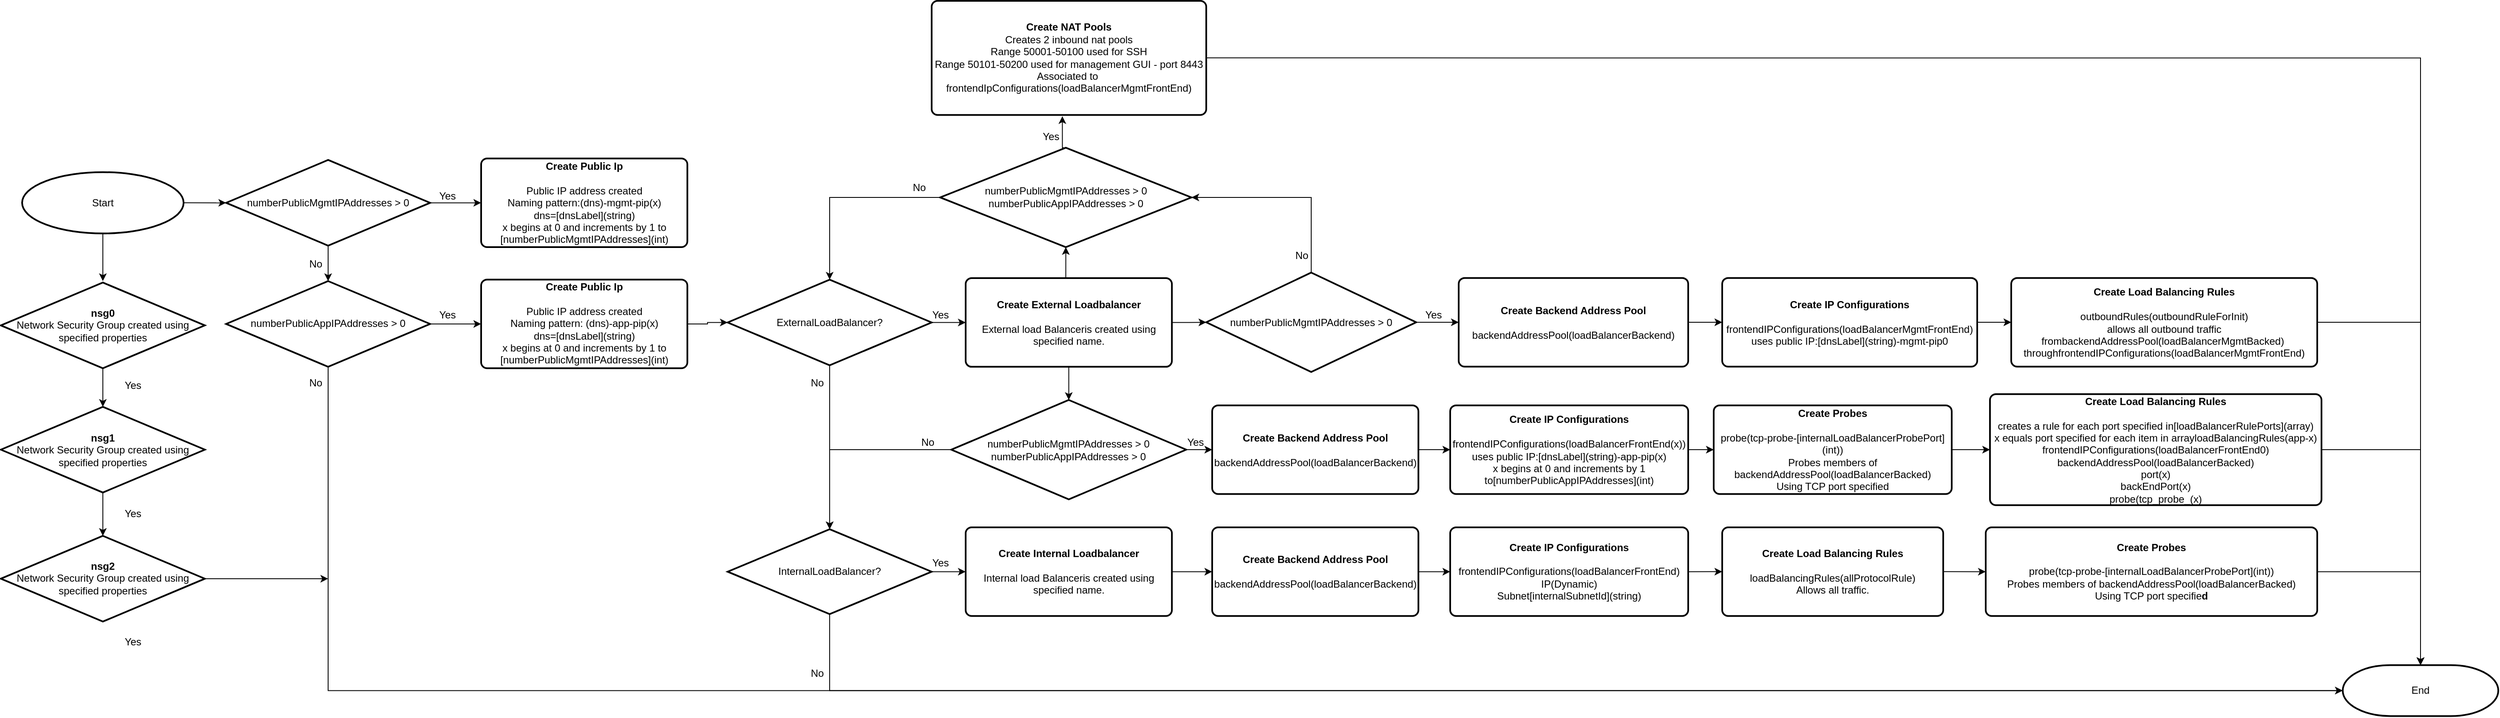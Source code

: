 <mxfile version="13.7.8" type="device"><diagram id="C5RBs43oDa-KdzZeNtuy" name="Page-1"><mxGraphModel dx="4624" dy="2709" grid="1" gridSize="10" guides="1" tooltips="1" connect="1" arrows="1" fold="1" page="1" pageScale="1" pageWidth="827" pageHeight="1169" math="0" shadow="0"><root><mxCell id="WIyWlLk6GJQsqaUBKTNV-0"/><mxCell id="WIyWlLk6GJQsqaUBKTNV-1" parent="WIyWlLk6GJQsqaUBKTNV-0"/><mxCell id="XrOmLeDOEpOcY8vLHEvd-4" style="edgeStyle=orthogonalEdgeStyle;rounded=0;orthogonalLoop=1;jettySize=auto;html=1;exitX=1;exitY=0.5;exitDx=0;exitDy=0;exitPerimeter=0;entryX=0;entryY=0.5;entryDx=0;entryDy=0;entryPerimeter=0;" parent="WIyWlLk6GJQsqaUBKTNV-1" source="XrOmLeDOEpOcY8vLHEvd-1" target="XrOmLeDOEpOcY8vLHEvd-3" edge="1"><mxGeometry relative="1" as="geometry"/></mxCell><mxCell id="_fvnFRSQIq1hJgKOu3vO-5" style="edgeStyle=orthogonalEdgeStyle;rounded=0;orthogonalLoop=1;jettySize=auto;html=1;" edge="1" parent="WIyWlLk6GJQsqaUBKTNV-1" source="XrOmLeDOEpOcY8vLHEvd-1"><mxGeometry relative="1" as="geometry"><mxPoint x="115" y="160" as="targetPoint"/></mxGeometry></mxCell><mxCell id="XrOmLeDOEpOcY8vLHEvd-1" value="Start" style="strokeWidth=2;html=1;shape=mxgraph.flowchart.start_1;whiteSpace=wrap;" parent="WIyWlLk6GJQsqaUBKTNV-1" vertex="1"><mxGeometry x="20" y="31.72" width="190" height="72.18" as="geometry"/></mxCell><mxCell id="XrOmLeDOEpOcY8vLHEvd-6" style="edgeStyle=orthogonalEdgeStyle;rounded=0;orthogonalLoop=1;jettySize=auto;html=1;exitX=1;exitY=0.5;exitDx=0;exitDy=0;exitPerimeter=0;entryX=0;entryY=0.5;entryDx=0;entryDy=0;" parent="WIyWlLk6GJQsqaUBKTNV-1" source="XrOmLeDOEpOcY8vLHEvd-3" target="XrOmLeDOEpOcY8vLHEvd-5" edge="1"><mxGeometry relative="1" as="geometry"/></mxCell><mxCell id="XrOmLeDOEpOcY8vLHEvd-8" style="edgeStyle=orthogonalEdgeStyle;rounded=0;orthogonalLoop=1;jettySize=auto;html=1;exitX=0.5;exitY=1;exitDx=0;exitDy=0;exitPerimeter=0;entryX=0.5;entryY=0;entryDx=0;entryDy=0;entryPerimeter=0;" parent="WIyWlLk6GJQsqaUBKTNV-1" source="XrOmLeDOEpOcY8vLHEvd-3" target="XrOmLeDOEpOcY8vLHEvd-7" edge="1"><mxGeometry relative="1" as="geometry"/></mxCell><mxCell id="XrOmLeDOEpOcY8vLHEvd-3" value="numberPublicMgmtIPAddresses &amp;gt; 0" style="strokeWidth=2;html=1;shape=mxgraph.flowchart.decision;whiteSpace=wrap;" parent="WIyWlLk6GJQsqaUBKTNV-1" vertex="1"><mxGeometry x="260" y="17.35" width="240" height="100.93" as="geometry"/></mxCell><mxCell id="XrOmLeDOEpOcY8vLHEvd-5" value="&lt;b&gt;Create Public Ip&lt;/b&gt;&lt;br&gt;&lt;br&gt;&lt;div&gt;Public IP address created&lt;/div&gt;&lt;div&gt;Naming pattern:(dns)-mgmt-pip(x)&lt;/div&gt;&lt;div&gt;dns=[dnsLabel](string)&lt;/div&gt;&lt;div&gt;x begins at 0 and increments by 1 to&lt;/div&gt;&lt;div&gt;[numberPublicMgmtIPAddresses](int)&lt;/div&gt;" style="rounded=1;whiteSpace=wrap;html=1;absoluteArcSize=1;arcSize=14;strokeWidth=2;" parent="WIyWlLk6GJQsqaUBKTNV-1" vertex="1"><mxGeometry x="560" y="15.63" width="242.62" height="104.37" as="geometry"/></mxCell><mxCell id="2" value="Yes" style="text;html=1;align=center;verticalAlign=middle;resizable=0;points=[];autosize=1;" parent="WIyWlLk6GJQsqaUBKTNV-1" vertex="1"><mxGeometry x="500" y="50" width="40" height="20" as="geometry"/></mxCell><mxCell id="XrOmLeDOEpOcY8vLHEvd-11" style="edgeStyle=orthogonalEdgeStyle;rounded=0;orthogonalLoop=1;jettySize=auto;html=1;exitX=1;exitY=0.5;exitDx=0;exitDy=0;exitPerimeter=0;entryX=0;entryY=0.5;entryDx=0;entryDy=0;" parent="WIyWlLk6GJQsqaUBKTNV-1" source="XrOmLeDOEpOcY8vLHEvd-7" target="XrOmLeDOEpOcY8vLHEvd-10" edge="1"><mxGeometry relative="1" as="geometry"/></mxCell><mxCell id="XrOmLeDOEpOcY8vLHEvd-14" style="edgeStyle=orthogonalEdgeStyle;rounded=0;orthogonalLoop=1;jettySize=auto;html=1;exitX=0.5;exitY=1;exitDx=0;exitDy=0;exitPerimeter=0;entryX=0;entryY=0.5;entryDx=0;entryDy=0;entryPerimeter=0;" parent="WIyWlLk6GJQsqaUBKTNV-1" source="XrOmLeDOEpOcY8vLHEvd-7" target="XrOmLeDOEpOcY8vLHEvd-13" edge="1"><mxGeometry relative="1" as="geometry"/></mxCell><mxCell id="XrOmLeDOEpOcY8vLHEvd-7" value="numberPublicAppIPAddresses &amp;gt; 0" style="strokeWidth=2;html=1;shape=mxgraph.flowchart.decision;whiteSpace=wrap;" parent="WIyWlLk6GJQsqaUBKTNV-1" vertex="1"><mxGeometry x="260" y="160" width="240" height="100.93" as="geometry"/></mxCell><mxCell id="XrOmLeDOEpOcY8vLHEvd-9" value="No" style="text;html=1;align=center;verticalAlign=middle;resizable=0;points=[];autosize=1;" parent="WIyWlLk6GJQsqaUBKTNV-1" vertex="1"><mxGeometry x="350" y="130" width="30" height="20" as="geometry"/></mxCell><mxCell id="XrOmLeDOEpOcY8vLHEvd-17" style="edgeStyle=orthogonalEdgeStyle;rounded=0;orthogonalLoop=1;jettySize=auto;html=1;exitX=1;exitY=0.5;exitDx=0;exitDy=0;entryX=0;entryY=0.5;entryDx=0;entryDy=0;entryPerimeter=0;" parent="WIyWlLk6GJQsqaUBKTNV-1" source="XrOmLeDOEpOcY8vLHEvd-10" target="XrOmLeDOEpOcY8vLHEvd-16" edge="1"><mxGeometry relative="1" as="geometry"/></mxCell><mxCell id="XrOmLeDOEpOcY8vLHEvd-10" value="&lt;b&gt;Create Public Ip&lt;/b&gt;&lt;br&gt;&lt;br&gt;&lt;div&gt;&lt;div&gt;Public IP address created&lt;/div&gt;&lt;div&gt;Naming pattern:&amp;nbsp;&lt;span&gt;(dns)-app-pip(x)&lt;/span&gt;&lt;/div&gt;&lt;div&gt;dns=[dnsLabel](string)&lt;/div&gt;&lt;div&gt;x begins at 0 and increments by 1 to&lt;/div&gt;&lt;div&gt;[numberPublicMgmtIPAddresses](int)&lt;/div&gt;&lt;/div&gt;" style="rounded=1;whiteSpace=wrap;html=1;absoluteArcSize=1;arcSize=14;strokeWidth=2;" parent="WIyWlLk6GJQsqaUBKTNV-1" vertex="1"><mxGeometry x="560" y="158.28" width="242.62" height="104.37" as="geometry"/></mxCell><mxCell id="XrOmLeDOEpOcY8vLHEvd-12" value="Yes" style="text;html=1;align=center;verticalAlign=middle;resizable=0;points=[];autosize=1;" parent="WIyWlLk6GJQsqaUBKTNV-1" vertex="1"><mxGeometry x="500" y="190" width="40" height="20" as="geometry"/></mxCell><mxCell id="XrOmLeDOEpOcY8vLHEvd-13" value="End" style="strokeWidth=2;html=1;shape=mxgraph.flowchart.terminator;whiteSpace=wrap;" parent="WIyWlLk6GJQsqaUBKTNV-1" vertex="1"><mxGeometry x="2750" y="612.19" width="183" height="60" as="geometry"/></mxCell><mxCell id="XrOmLeDOEpOcY8vLHEvd-15" value="No" style="text;html=1;align=center;verticalAlign=middle;resizable=0;points=[];autosize=1;" parent="WIyWlLk6GJQsqaUBKTNV-1" vertex="1"><mxGeometry x="350" y="270" width="30" height="20" as="geometry"/></mxCell><mxCell id="XrOmLeDOEpOcY8vLHEvd-20" style="edgeStyle=orthogonalEdgeStyle;rounded=0;orthogonalLoop=1;jettySize=auto;html=1;exitX=1;exitY=0.5;exitDx=0;exitDy=0;exitPerimeter=0;" parent="WIyWlLk6GJQsqaUBKTNV-1" source="XrOmLeDOEpOcY8vLHEvd-16" target="XrOmLeDOEpOcY8vLHEvd-19" edge="1"><mxGeometry relative="1" as="geometry"/></mxCell><mxCell id="XrOmLeDOEpOcY8vLHEvd-24" style="edgeStyle=orthogonalEdgeStyle;rounded=0;orthogonalLoop=1;jettySize=auto;html=1;exitX=0.5;exitY=1;exitDx=0;exitDy=0;exitPerimeter=0;entryX=0.5;entryY=0;entryDx=0;entryDy=0;entryPerimeter=0;" parent="WIyWlLk6GJQsqaUBKTNV-1" source="XrOmLeDOEpOcY8vLHEvd-16" target="XrOmLeDOEpOcY8vLHEvd-23" edge="1"><mxGeometry relative="1" as="geometry"/></mxCell><mxCell id="XrOmLeDOEpOcY8vLHEvd-16" value="ExternalLoadBalancer?" style="strokeWidth=2;html=1;shape=mxgraph.flowchart.decision;whiteSpace=wrap;" parent="WIyWlLk6GJQsqaUBKTNV-1" vertex="1"><mxGeometry x="850" y="158.28" width="240" height="100.93" as="geometry"/></mxCell><mxCell id="XrOmLeDOEpOcY8vLHEvd-44" style="edgeStyle=orthogonalEdgeStyle;rounded=0;orthogonalLoop=1;jettySize=auto;html=1;exitX=0.5;exitY=0;exitDx=0;exitDy=0;entryX=0.5;entryY=1;entryDx=0;entryDy=0;entryPerimeter=0;" parent="WIyWlLk6GJQsqaUBKTNV-1" source="XrOmLeDOEpOcY8vLHEvd-19" target="XrOmLeDOEpOcY8vLHEvd-42" edge="1"><mxGeometry relative="1" as="geometry"/></mxCell><mxCell id="XrOmLeDOEpOcY8vLHEvd-54" style="edgeStyle=orthogonalEdgeStyle;rounded=0;orthogonalLoop=1;jettySize=auto;html=1;exitX=0.5;exitY=1;exitDx=0;exitDy=0;entryX=0.5;entryY=0;entryDx=0;entryDy=0;entryPerimeter=0;" parent="WIyWlLk6GJQsqaUBKTNV-1" source="XrOmLeDOEpOcY8vLHEvd-19" target="XrOmLeDOEpOcY8vLHEvd-53" edge="1"><mxGeometry relative="1" as="geometry"/></mxCell><mxCell id="XrOmLeDOEpOcY8vLHEvd-72" style="edgeStyle=orthogonalEdgeStyle;rounded=0;orthogonalLoop=1;jettySize=auto;html=1;exitX=1;exitY=0.5;exitDx=0;exitDy=0;entryX=0;entryY=0.5;entryDx=0;entryDy=0;entryPerimeter=0;" parent="WIyWlLk6GJQsqaUBKTNV-1" source="XrOmLeDOEpOcY8vLHEvd-19" target="XrOmLeDOEpOcY8vLHEvd-71" edge="1"><mxGeometry relative="1" as="geometry"/></mxCell><mxCell id="XrOmLeDOEpOcY8vLHEvd-19" value="&lt;b&gt;Create External Loadbalancer&lt;/b&gt;&lt;br&gt;&lt;br&gt;&lt;div&gt;External load Balanceris created using specified name.&lt;br&gt;&lt;/div&gt;" style="rounded=1;whiteSpace=wrap;html=1;absoluteArcSize=1;arcSize=14;strokeWidth=2;" parent="WIyWlLk6GJQsqaUBKTNV-1" vertex="1"><mxGeometry x="1130" y="156.56" width="242.62" height="104.37" as="geometry"/></mxCell><mxCell id="XrOmLeDOEpOcY8vLHEvd-21" value="Yes" style="text;html=1;align=center;verticalAlign=middle;resizable=0;points=[];autosize=1;" parent="WIyWlLk6GJQsqaUBKTNV-1" vertex="1"><mxGeometry x="1080" y="190" width="40" height="20" as="geometry"/></mxCell><mxCell id="XrOmLeDOEpOcY8vLHEvd-22" value="No" style="text;html=1;align=center;verticalAlign=middle;resizable=0;points=[];autosize=1;" parent="WIyWlLk6GJQsqaUBKTNV-1" vertex="1"><mxGeometry x="940" y="270" width="30" height="20" as="geometry"/></mxCell><mxCell id="XrOmLeDOEpOcY8vLHEvd-25" style="edgeStyle=orthogonalEdgeStyle;rounded=0;orthogonalLoop=1;jettySize=auto;html=1;exitX=0.5;exitY=1;exitDx=0;exitDy=0;exitPerimeter=0;entryX=0;entryY=0.5;entryDx=0;entryDy=0;entryPerimeter=0;" parent="WIyWlLk6GJQsqaUBKTNV-1" source="XrOmLeDOEpOcY8vLHEvd-23" target="XrOmLeDOEpOcY8vLHEvd-13" edge="1"><mxGeometry relative="1" as="geometry"/></mxCell><mxCell id="XrOmLeDOEpOcY8vLHEvd-28" style="edgeStyle=orthogonalEdgeStyle;rounded=0;orthogonalLoop=1;jettySize=auto;html=1;exitX=1;exitY=0.5;exitDx=0;exitDy=0;exitPerimeter=0;entryX=0;entryY=0.5;entryDx=0;entryDy=0;" parent="WIyWlLk6GJQsqaUBKTNV-1" source="XrOmLeDOEpOcY8vLHEvd-23" target="XrOmLeDOEpOcY8vLHEvd-27" edge="1"><mxGeometry relative="1" as="geometry"/></mxCell><mxCell id="XrOmLeDOEpOcY8vLHEvd-23" value="InternalLoadBalancer?" style="strokeWidth=2;html=1;shape=mxgraph.flowchart.decision;whiteSpace=wrap;" parent="WIyWlLk6GJQsqaUBKTNV-1" vertex="1"><mxGeometry x="850" y="452.19" width="240" height="100" as="geometry"/></mxCell><mxCell id="XrOmLeDOEpOcY8vLHEvd-26" value="No" style="text;html=1;align=center;verticalAlign=middle;resizable=0;points=[];autosize=1;" parent="WIyWlLk6GJQsqaUBKTNV-1" vertex="1"><mxGeometry x="940" y="612.19" width="30" height="20" as="geometry"/></mxCell><mxCell id="XrOmLeDOEpOcY8vLHEvd-36" style="edgeStyle=orthogonalEdgeStyle;rounded=0;orthogonalLoop=1;jettySize=auto;html=1;exitX=1;exitY=0.5;exitDx=0;exitDy=0;entryX=0;entryY=0.5;entryDx=0;entryDy=0;" parent="WIyWlLk6GJQsqaUBKTNV-1" source="XrOmLeDOEpOcY8vLHEvd-27" target="XrOmLeDOEpOcY8vLHEvd-30" edge="1"><mxGeometry relative="1" as="geometry"/></mxCell><mxCell id="XrOmLeDOEpOcY8vLHEvd-27" value="&lt;b&gt;Create Internal Loadbalancer&lt;/b&gt;&lt;br&gt;&lt;br&gt;&lt;div&gt;Internal load Balanceris created using specified name.&lt;br&gt;&lt;/div&gt;" style="rounded=1;whiteSpace=wrap;html=1;absoluteArcSize=1;arcSize=14;strokeWidth=2;" parent="WIyWlLk6GJQsqaUBKTNV-1" vertex="1"><mxGeometry x="1130" y="450.01" width="242.62" height="104.37" as="geometry"/></mxCell><mxCell id="XrOmLeDOEpOcY8vLHEvd-29" value="Yes" style="text;html=1;align=center;verticalAlign=middle;resizable=0;points=[];autosize=1;" parent="WIyWlLk6GJQsqaUBKTNV-1" vertex="1"><mxGeometry x="1080" y="482.19" width="40" height="20" as="geometry"/></mxCell><mxCell id="XrOmLeDOEpOcY8vLHEvd-33" style="edgeStyle=orthogonalEdgeStyle;rounded=0;orthogonalLoop=1;jettySize=auto;html=1;exitX=1;exitY=0.5;exitDx=0;exitDy=0;entryX=0;entryY=0.5;entryDx=0;entryDy=0;" parent="WIyWlLk6GJQsqaUBKTNV-1" source="XrOmLeDOEpOcY8vLHEvd-30" target="XrOmLeDOEpOcY8vLHEvd-32" edge="1"><mxGeometry relative="1" as="geometry"/></mxCell><mxCell id="XrOmLeDOEpOcY8vLHEvd-30" value="&lt;b&gt;Create Backend Address Pool&lt;/b&gt;&lt;br&gt;&lt;br&gt;backendAddressPool(loadBalancerBackend)" style="rounded=1;whiteSpace=wrap;html=1;absoluteArcSize=1;arcSize=14;strokeWidth=2;" parent="WIyWlLk6GJQsqaUBKTNV-1" vertex="1"><mxGeometry x="1420" y="450.01" width="242.62" height="104.37" as="geometry"/></mxCell><mxCell id="XrOmLeDOEpOcY8vLHEvd-35" style="edgeStyle=orthogonalEdgeStyle;rounded=0;orthogonalLoop=1;jettySize=auto;html=1;exitX=1;exitY=0.5;exitDx=0;exitDy=0;entryX=0;entryY=0.5;entryDx=0;entryDy=0;" parent="WIyWlLk6GJQsqaUBKTNV-1" source="XrOmLeDOEpOcY8vLHEvd-32" target="XrOmLeDOEpOcY8vLHEvd-34" edge="1"><mxGeometry relative="1" as="geometry"/></mxCell><mxCell id="XrOmLeDOEpOcY8vLHEvd-32" value="&lt;div&gt;&lt;b&gt;Create IP Configurations&lt;/b&gt;&lt;/div&gt;&lt;div&gt;&lt;b&gt;&lt;br&gt;&lt;/b&gt;&lt;/div&gt;&lt;div&gt;frontendIPConfigurations(loadBalancerFrontEnd)&lt;/div&gt;&lt;div&gt;IP(Dynamic)&lt;/div&gt;&lt;div&gt;Subnet[internalSubnetId](string)&lt;/div&gt;" style="rounded=1;whiteSpace=wrap;html=1;absoluteArcSize=1;arcSize=14;strokeWidth=2;" parent="WIyWlLk6GJQsqaUBKTNV-1" vertex="1"><mxGeometry x="1700" y="450.01" width="280" height="104.37" as="geometry"/></mxCell><mxCell id="XrOmLeDOEpOcY8vLHEvd-39" style="edgeStyle=orthogonalEdgeStyle;rounded=0;orthogonalLoop=1;jettySize=auto;html=1;exitX=1;exitY=0.5;exitDx=0;exitDy=0;entryX=0;entryY=0.5;entryDx=0;entryDy=0;" parent="WIyWlLk6GJQsqaUBKTNV-1" source="XrOmLeDOEpOcY8vLHEvd-34" target="XrOmLeDOEpOcY8vLHEvd-38" edge="1"><mxGeometry relative="1" as="geometry"/></mxCell><mxCell id="XrOmLeDOEpOcY8vLHEvd-34" value="&lt;div&gt;&lt;b&gt;Create Load Balancing Rules&lt;/b&gt;&lt;/div&gt;&lt;div&gt;&lt;b&gt;&lt;br&gt;&lt;/b&gt;&lt;/div&gt;&lt;div&gt;&lt;div&gt;loadBalancingRules(allProtocolRule)&lt;/div&gt;&lt;div&gt;Allows all traffic.&lt;/div&gt;&lt;/div&gt;" style="rounded=1;whiteSpace=wrap;html=1;absoluteArcSize=1;arcSize=14;strokeWidth=2;" parent="WIyWlLk6GJQsqaUBKTNV-1" vertex="1"><mxGeometry x="2020" y="450" width="260" height="104.37" as="geometry"/></mxCell><mxCell id="XrOmLeDOEpOcY8vLHEvd-41" style="edgeStyle=orthogonalEdgeStyle;rounded=0;orthogonalLoop=1;jettySize=auto;html=1;exitX=1;exitY=0.5;exitDx=0;exitDy=0;" parent="WIyWlLk6GJQsqaUBKTNV-1" source="XrOmLeDOEpOcY8vLHEvd-38" target="XrOmLeDOEpOcY8vLHEvd-13" edge="1"><mxGeometry relative="1" as="geometry"/></mxCell><mxCell id="XrOmLeDOEpOcY8vLHEvd-38" value="&lt;div&gt;&lt;b&gt;Create Probes&lt;/b&gt;&lt;/div&gt;&lt;div&gt;&lt;b&gt;&lt;br&gt;&lt;/b&gt;&lt;/div&gt;&lt;div&gt;&lt;div&gt;probe(tcp-probe-[internalLoadBalancerProbePort](int))&lt;/div&gt;&lt;div&gt;Probes members of backendAddressPool(loadBalancerBacked)&lt;/div&gt;&lt;div&gt;Using TCP port specifie&lt;b&gt;d&lt;/b&gt;&lt;/div&gt;&lt;/div&gt;" style="rounded=1;whiteSpace=wrap;html=1;absoluteArcSize=1;arcSize=14;strokeWidth=2;" parent="WIyWlLk6GJQsqaUBKTNV-1" vertex="1"><mxGeometry x="2330" y="450.01" width="390" height="104.37" as="geometry"/></mxCell><mxCell id="XrOmLeDOEpOcY8vLHEvd-47" style="edgeStyle=orthogonalEdgeStyle;rounded=0;orthogonalLoop=1;jettySize=auto;html=1;exitX=0.5;exitY=0;exitDx=0;exitDy=0;exitPerimeter=0;entryX=0.476;entryY=1.011;entryDx=0;entryDy=0;entryPerimeter=0;" parent="WIyWlLk6GJQsqaUBKTNV-1" source="XrOmLeDOEpOcY8vLHEvd-42" target="XrOmLeDOEpOcY8vLHEvd-45" edge="1"><mxGeometry relative="1" as="geometry"/></mxCell><mxCell id="XrOmLeDOEpOcY8vLHEvd-51" style="edgeStyle=orthogonalEdgeStyle;rounded=0;orthogonalLoop=1;jettySize=auto;html=1;exitX=0;exitY=0.5;exitDx=0;exitDy=0;exitPerimeter=0;entryX=0.5;entryY=0;entryDx=0;entryDy=0;entryPerimeter=0;" parent="WIyWlLk6GJQsqaUBKTNV-1" source="XrOmLeDOEpOcY8vLHEvd-42" target="XrOmLeDOEpOcY8vLHEvd-16" edge="1"><mxGeometry relative="1" as="geometry"/></mxCell><mxCell id="XrOmLeDOEpOcY8vLHEvd-42" value="numberPublicMgmtIPAddresses &amp;gt; 0&lt;br&gt;numberPublicAppIPAddresses &amp;gt; 0" style="strokeWidth=2;html=1;shape=mxgraph.flowchart.decision;whiteSpace=wrap;" parent="WIyWlLk6GJQsqaUBKTNV-1" vertex="1"><mxGeometry x="1100" y="2.97" width="295.66" height="117.03" as="geometry"/></mxCell><mxCell id="XrOmLeDOEpOcY8vLHEvd-52" style="edgeStyle=orthogonalEdgeStyle;rounded=0;orthogonalLoop=1;jettySize=auto;html=1;exitX=1;exitY=0.5;exitDx=0;exitDy=0;entryX=0.5;entryY=0;entryDx=0;entryDy=0;entryPerimeter=0;" parent="WIyWlLk6GJQsqaUBKTNV-1" source="XrOmLeDOEpOcY8vLHEvd-45" target="XrOmLeDOEpOcY8vLHEvd-13" edge="1"><mxGeometry relative="1" as="geometry"/></mxCell><mxCell id="XrOmLeDOEpOcY8vLHEvd-45" value="&lt;b&gt;Create NAT Pools&lt;/b&gt;&lt;br&gt;&lt;div&gt;&lt;div&gt;Creates 2 inbound nat pools&lt;/div&gt;&lt;div&gt;Range 50001-50100 used for SSH&lt;/div&gt;&lt;div&gt;Range 50101-50200 used for management GUI - port 8443&lt;/div&gt;&lt;div&gt;Associated to&amp;nbsp; frontendIpConfigurations(loadBalancerMgmtFrontEnd)&lt;/div&gt;&lt;/div&gt;" style="rounded=1;whiteSpace=wrap;html=1;absoluteArcSize=1;arcSize=14;strokeWidth=2;" parent="WIyWlLk6GJQsqaUBKTNV-1" vertex="1"><mxGeometry x="1090" y="-170" width="323.03" height="134.37" as="geometry"/></mxCell><mxCell id="XrOmLeDOEpOcY8vLHEvd-48" value="Yes" style="text;html=1;align=center;verticalAlign=middle;resizable=0;points=[];autosize=1;" parent="WIyWlLk6GJQsqaUBKTNV-1" vertex="1"><mxGeometry x="1210" y="-20" width="40" height="20" as="geometry"/></mxCell><mxCell id="XrOmLeDOEpOcY8vLHEvd-50" value="No" style="text;html=1;align=center;verticalAlign=middle;resizable=0;points=[];autosize=1;" parent="WIyWlLk6GJQsqaUBKTNV-1" vertex="1"><mxGeometry x="1060" y="40" width="30" height="20" as="geometry"/></mxCell><mxCell id="XrOmLeDOEpOcY8vLHEvd-55" style="edgeStyle=orthogonalEdgeStyle;rounded=0;orthogonalLoop=1;jettySize=auto;html=1;exitX=0;exitY=0.5;exitDx=0;exitDy=0;exitPerimeter=0;entryX=0.5;entryY=0;entryDx=0;entryDy=0;entryPerimeter=0;" parent="WIyWlLk6GJQsqaUBKTNV-1" source="XrOmLeDOEpOcY8vLHEvd-53" target="XrOmLeDOEpOcY8vLHEvd-23" edge="1"><mxGeometry relative="1" as="geometry"/></mxCell><mxCell id="XrOmLeDOEpOcY8vLHEvd-59" style="edgeStyle=orthogonalEdgeStyle;rounded=0;orthogonalLoop=1;jettySize=auto;html=1;exitX=1;exitY=0.5;exitDx=0;exitDy=0;exitPerimeter=0;entryX=0;entryY=0.5;entryDx=0;entryDy=0;" parent="WIyWlLk6GJQsqaUBKTNV-1" source="XrOmLeDOEpOcY8vLHEvd-53" target="XrOmLeDOEpOcY8vLHEvd-58" edge="1"><mxGeometry relative="1" as="geometry"/></mxCell><mxCell id="XrOmLeDOEpOcY8vLHEvd-53" value="numberPublicMgmtIPAddresses &amp;gt; 0&lt;br&gt;numberPublicAppIPAddresses &amp;gt; 0" style="strokeWidth=2;html=1;shape=mxgraph.flowchart.decision;whiteSpace=wrap;" parent="WIyWlLk6GJQsqaUBKTNV-1" vertex="1"><mxGeometry x="1113.15" y="300" width="276.31" height="117.03" as="geometry"/></mxCell><mxCell id="XrOmLeDOEpOcY8vLHEvd-56" value="No" style="text;html=1;align=center;verticalAlign=middle;resizable=0;points=[];autosize=1;" parent="WIyWlLk6GJQsqaUBKTNV-1" vertex="1"><mxGeometry x="1070" y="340" width="30" height="20" as="geometry"/></mxCell><mxCell id="XrOmLeDOEpOcY8vLHEvd-62" style="edgeStyle=orthogonalEdgeStyle;rounded=0;orthogonalLoop=1;jettySize=auto;html=1;exitX=1;exitY=0.5;exitDx=0;exitDy=0;entryX=0;entryY=0.5;entryDx=0;entryDy=0;" parent="WIyWlLk6GJQsqaUBKTNV-1" source="XrOmLeDOEpOcY8vLHEvd-58" target="XrOmLeDOEpOcY8vLHEvd-61" edge="1"><mxGeometry relative="1" as="geometry"/></mxCell><mxCell id="XrOmLeDOEpOcY8vLHEvd-58" value="&lt;b&gt;Create Backend Address Pool&lt;/b&gt;&lt;br&gt;&lt;br&gt;backendAddressPool(loadBalancerBackend)" style="rounded=1;whiteSpace=wrap;html=1;absoluteArcSize=1;arcSize=14;strokeWidth=2;" parent="WIyWlLk6GJQsqaUBKTNV-1" vertex="1"><mxGeometry x="1420" y="306.33" width="242.62" height="104.37" as="geometry"/></mxCell><mxCell id="XrOmLeDOEpOcY8vLHEvd-60" value="Yes" style="text;html=1;align=center;verticalAlign=middle;resizable=0;points=[];autosize=1;" parent="WIyWlLk6GJQsqaUBKTNV-1" vertex="1"><mxGeometry x="1380" y="340" width="40" height="20" as="geometry"/></mxCell><mxCell id="XrOmLeDOEpOcY8vLHEvd-68" style="edgeStyle=orthogonalEdgeStyle;rounded=0;orthogonalLoop=1;jettySize=auto;html=1;exitX=1;exitY=0.5;exitDx=0;exitDy=0;entryX=0;entryY=0.5;entryDx=0;entryDy=0;" parent="WIyWlLk6GJQsqaUBKTNV-1" source="XrOmLeDOEpOcY8vLHEvd-61" target="XrOmLeDOEpOcY8vLHEvd-63" edge="1"><mxGeometry relative="1" as="geometry"/></mxCell><mxCell id="XrOmLeDOEpOcY8vLHEvd-61" value="&lt;div&gt;&lt;b&gt;Create IP Configurations&lt;/b&gt;&lt;/div&gt;&lt;div&gt;&lt;b&gt;&lt;br&gt;&lt;/b&gt;&lt;/div&gt;&lt;div&gt;&lt;div&gt;frontendIPConfigurations(loadBalancerFrontEnd(x))&lt;/div&gt;&lt;div&gt;uses public IP:[dnsLabel](string)-app-pip(x)&lt;/div&gt;&lt;div&gt;x begins at 0 and increments by 1 to[numberPublicAppIPAddresses](int)&lt;/div&gt;&lt;/div&gt;" style="rounded=1;whiteSpace=wrap;html=1;absoluteArcSize=1;arcSize=14;strokeWidth=2;" parent="WIyWlLk6GJQsqaUBKTNV-1" vertex="1"><mxGeometry x="1700" y="306.33" width="280" height="104.37" as="geometry"/></mxCell><mxCell id="XrOmLeDOEpOcY8vLHEvd-69" style="edgeStyle=orthogonalEdgeStyle;rounded=0;orthogonalLoop=1;jettySize=auto;html=1;exitX=1;exitY=0.5;exitDx=0;exitDy=0;entryX=0;entryY=0.5;entryDx=0;entryDy=0;" parent="WIyWlLk6GJQsqaUBKTNV-1" source="XrOmLeDOEpOcY8vLHEvd-63" target="XrOmLeDOEpOcY8vLHEvd-65" edge="1"><mxGeometry relative="1" as="geometry"/></mxCell><mxCell id="XrOmLeDOEpOcY8vLHEvd-63" value="&lt;div&gt;&lt;b&gt;Create Probes&lt;/b&gt;&lt;/div&gt;&lt;div&gt;&lt;b&gt;&lt;br&gt;&lt;/b&gt;&lt;/div&gt;&lt;div&gt;&lt;div&gt;probe(tcp-probe-[internalLoadBalancerProbePort](int))&lt;/div&gt;&lt;div&gt;Probes members of backendAddressPool(loadBalancerBacked)&lt;/div&gt;&lt;div&gt;Using TCP port specified&lt;/div&gt;&lt;/div&gt;" style="rounded=1;whiteSpace=wrap;html=1;absoluteArcSize=1;arcSize=14;strokeWidth=2;" parent="WIyWlLk6GJQsqaUBKTNV-1" vertex="1"><mxGeometry x="2010" y="306.33" width="280" height="104.37" as="geometry"/></mxCell><mxCell id="XrOmLeDOEpOcY8vLHEvd-70" style="edgeStyle=orthogonalEdgeStyle;rounded=0;orthogonalLoop=1;jettySize=auto;html=1;exitX=1;exitY=0.5;exitDx=0;exitDy=0;" parent="WIyWlLk6GJQsqaUBKTNV-1" source="XrOmLeDOEpOcY8vLHEvd-65" target="XrOmLeDOEpOcY8vLHEvd-13" edge="1"><mxGeometry relative="1" as="geometry"/></mxCell><mxCell id="XrOmLeDOEpOcY8vLHEvd-65" value="&lt;div&gt;&lt;b&gt;Create Load Balancing Rules&lt;/b&gt;&lt;/div&gt;&lt;div&gt;&lt;b&gt;&lt;br&gt;&lt;/b&gt;&lt;/div&gt;&lt;div&gt;&lt;div&gt;creates a rule for each port specified in[loadBalancerRulePorts](array)&lt;/div&gt;&lt;div&gt;x equals port specified for each item in arrayloadBalancingRules(app-x)&lt;/div&gt;&lt;div&gt;frontendIPConfigurations(loadBalancerFrontEnd0)&lt;/div&gt;&lt;div&gt;backendAddressPool(loadBalancerBacked)&lt;/div&gt;&lt;div&gt;port(x)&lt;/div&gt;&lt;div&gt;backEndPort(x)&lt;/div&gt;&lt;div&gt;probe(tcp_probe_(x)&lt;/div&gt;&lt;/div&gt;" style="rounded=1;whiteSpace=wrap;html=1;absoluteArcSize=1;arcSize=14;strokeWidth=2;" parent="WIyWlLk6GJQsqaUBKTNV-1" vertex="1"><mxGeometry x="2335" y="293.16" width="390" height="130.7" as="geometry"/></mxCell><mxCell id="XrOmLeDOEpOcY8vLHEvd-76" style="edgeStyle=orthogonalEdgeStyle;rounded=0;orthogonalLoop=1;jettySize=auto;html=1;exitX=1;exitY=0.5;exitDx=0;exitDy=0;exitPerimeter=0;" parent="WIyWlLk6GJQsqaUBKTNV-1" source="XrOmLeDOEpOcY8vLHEvd-71" target="XrOmLeDOEpOcY8vLHEvd-73" edge="1"><mxGeometry relative="1" as="geometry"/></mxCell><mxCell id="XrOmLeDOEpOcY8vLHEvd-86" style="edgeStyle=orthogonalEdgeStyle;rounded=0;orthogonalLoop=1;jettySize=auto;html=1;exitX=0.5;exitY=0;exitDx=0;exitDy=0;exitPerimeter=0;entryX=1;entryY=0.5;entryDx=0;entryDy=0;entryPerimeter=0;" parent="WIyWlLk6GJQsqaUBKTNV-1" source="XrOmLeDOEpOcY8vLHEvd-71" target="XrOmLeDOEpOcY8vLHEvd-42" edge="1"><mxGeometry relative="1" as="geometry"/></mxCell><mxCell id="XrOmLeDOEpOcY8vLHEvd-71" value="numberPublicMgmtIPAddresses &amp;gt; 0" style="strokeWidth=2;html=1;shape=mxgraph.flowchart.decision;whiteSpace=wrap;" parent="WIyWlLk6GJQsqaUBKTNV-1" vertex="1"><mxGeometry x="1413.03" y="150" width="246.97" height="117.03" as="geometry"/></mxCell><mxCell id="XrOmLeDOEpOcY8vLHEvd-81" style="edgeStyle=orthogonalEdgeStyle;rounded=0;orthogonalLoop=1;jettySize=auto;html=1;exitX=1;exitY=0.5;exitDx=0;exitDy=0;entryX=0;entryY=0.5;entryDx=0;entryDy=0;" parent="WIyWlLk6GJQsqaUBKTNV-1" source="XrOmLeDOEpOcY8vLHEvd-73" target="XrOmLeDOEpOcY8vLHEvd-80" edge="1"><mxGeometry relative="1" as="geometry"/></mxCell><mxCell id="XrOmLeDOEpOcY8vLHEvd-73" value="&lt;b&gt;Create Backend Address Pool&lt;/b&gt;&lt;br&gt;&lt;br&gt;backendAddressPool(loadBalancerBackend)" style="rounded=1;whiteSpace=wrap;html=1;absoluteArcSize=1;arcSize=14;strokeWidth=2;" parent="WIyWlLk6GJQsqaUBKTNV-1" vertex="1"><mxGeometry x="1710" y="156.33" width="270" height="104.37" as="geometry"/></mxCell><mxCell id="XrOmLeDOEpOcY8vLHEvd-77" value="Yes" style="text;html=1;align=center;verticalAlign=middle;resizable=0;points=[];autosize=1;" parent="WIyWlLk6GJQsqaUBKTNV-1" vertex="1"><mxGeometry x="1660.0" y="190" width="40" height="20" as="geometry"/></mxCell><mxCell id="XrOmLeDOEpOcY8vLHEvd-84" style="edgeStyle=orthogonalEdgeStyle;rounded=0;orthogonalLoop=1;jettySize=auto;html=1;exitX=1;exitY=0.5;exitDx=0;exitDy=0;entryX=0;entryY=0.5;entryDx=0;entryDy=0;" parent="WIyWlLk6GJQsqaUBKTNV-1" source="XrOmLeDOEpOcY8vLHEvd-80" target="XrOmLeDOEpOcY8vLHEvd-83" edge="1"><mxGeometry relative="1" as="geometry"/></mxCell><mxCell id="XrOmLeDOEpOcY8vLHEvd-80" value="&lt;div&gt;&lt;b&gt;Create IP Configurations&lt;/b&gt;&lt;/div&gt;&lt;div&gt;&lt;b&gt;&lt;br&gt;&lt;/b&gt;&lt;/div&gt;&lt;div&gt;&lt;div&gt;&lt;div&gt;frontendIPConfigurations(loadBalancerMgmtFrontEnd)&lt;/div&gt;&lt;div&gt;uses public IP:[dnsLabel](string)-mgmt-pip0&lt;/div&gt;&lt;/div&gt;&lt;/div&gt;" style="rounded=1;whiteSpace=wrap;html=1;absoluteArcSize=1;arcSize=14;strokeWidth=2;" parent="WIyWlLk6GJQsqaUBKTNV-1" vertex="1"><mxGeometry x="2020" y="156.33" width="300" height="104.37" as="geometry"/></mxCell><mxCell id="XrOmLeDOEpOcY8vLHEvd-85" style="edgeStyle=orthogonalEdgeStyle;rounded=0;orthogonalLoop=1;jettySize=auto;html=1;exitX=1;exitY=0.5;exitDx=0;exitDy=0;" parent="WIyWlLk6GJQsqaUBKTNV-1" source="XrOmLeDOEpOcY8vLHEvd-83" target="XrOmLeDOEpOcY8vLHEvd-13" edge="1"><mxGeometry relative="1" as="geometry"/></mxCell><mxCell id="XrOmLeDOEpOcY8vLHEvd-83" value="&lt;div&gt;&lt;b&gt;Create Load Balancing Rules&lt;/b&gt;&lt;/div&gt;&lt;div&gt;&lt;b&gt;&lt;br&gt;&lt;/b&gt;&lt;/div&gt;&lt;div&gt;&lt;div&gt;outboundRules(outboundRuleForInit)&lt;/div&gt;&lt;div&gt;allows all outbound traffic frombackendAddressPool(loadBalancerMgmtBacked)&amp;nbsp;&lt;/div&gt;&lt;div&gt;throughfrontendIPConfigurations(loadBalancerMgmtFrontEnd)&lt;/div&gt;&lt;/div&gt;" style="rounded=1;whiteSpace=wrap;html=1;absoluteArcSize=1;arcSize=14;strokeWidth=2;" parent="WIyWlLk6GJQsqaUBKTNV-1" vertex="1"><mxGeometry x="2360" y="156.33" width="360" height="104.37" as="geometry"/></mxCell><mxCell id="XrOmLeDOEpOcY8vLHEvd-87" value="No" style="text;html=1;align=center;verticalAlign=middle;resizable=0;points=[];autosize=1;" parent="WIyWlLk6GJQsqaUBKTNV-1" vertex="1"><mxGeometry x="1510" y="120" width="30" height="20" as="geometry"/></mxCell><mxCell id="_fvnFRSQIq1hJgKOu3vO-6" style="edgeStyle=orthogonalEdgeStyle;rounded=0;orthogonalLoop=1;jettySize=auto;html=1;entryX=0.5;entryY=0;entryDx=0;entryDy=0;entryPerimeter=0;" edge="1" parent="WIyWlLk6GJQsqaUBKTNV-1" source="_fvnFRSQIq1hJgKOu3vO-2" target="_fvnFRSQIq1hJgKOu3vO-3"><mxGeometry relative="1" as="geometry"/></mxCell><mxCell id="_fvnFRSQIq1hJgKOu3vO-2" value="&lt;b&gt;nsg0&lt;/b&gt;&lt;br&gt;Network Security Group created using specified properties" style="strokeWidth=2;html=1;shape=mxgraph.flowchart.decision;whiteSpace=wrap;" vertex="1" parent="WIyWlLk6GJQsqaUBKTNV-1"><mxGeometry x="-5" y="161.72" width="240" height="100.93" as="geometry"/></mxCell><mxCell id="_fvnFRSQIq1hJgKOu3vO-7" style="edgeStyle=orthogonalEdgeStyle;rounded=0;orthogonalLoop=1;jettySize=auto;html=1;entryX=0.5;entryY=0;entryDx=0;entryDy=0;entryPerimeter=0;" edge="1" parent="WIyWlLk6GJQsqaUBKTNV-1" source="_fvnFRSQIq1hJgKOu3vO-3" target="_fvnFRSQIq1hJgKOu3vO-4"><mxGeometry relative="1" as="geometry"/></mxCell><mxCell id="_fvnFRSQIq1hJgKOu3vO-3" value="&lt;b&gt;nsg1&lt;br&gt;&lt;/b&gt;Network Security Group created using specified properties" style="strokeWidth=2;html=1;shape=mxgraph.flowchart.decision;whiteSpace=wrap;" vertex="1" parent="WIyWlLk6GJQsqaUBKTNV-1"><mxGeometry x="-5" y="308.05" width="240" height="100.93" as="geometry"/></mxCell><mxCell id="_fvnFRSQIq1hJgKOu3vO-10" style="edgeStyle=orthogonalEdgeStyle;rounded=0;orthogonalLoop=1;jettySize=auto;html=1;" edge="1" parent="WIyWlLk6GJQsqaUBKTNV-1" source="_fvnFRSQIq1hJgKOu3vO-4"><mxGeometry relative="1" as="geometry"><mxPoint x="380" y="510.465" as="targetPoint"/></mxGeometry></mxCell><mxCell id="_fvnFRSQIq1hJgKOu3vO-4" value="&lt;b&gt;nsg2&lt;/b&gt;&lt;br&gt;Network Security Group created using specified properties" style="strokeWidth=2;html=1;shape=mxgraph.flowchart.decision;whiteSpace=wrap;" vertex="1" parent="WIyWlLk6GJQsqaUBKTNV-1"><mxGeometry x="-5" y="460" width="240" height="100.93" as="geometry"/></mxCell><mxCell id="_fvnFRSQIq1hJgKOu3vO-11" value="Yes" style="text;html=1;align=center;verticalAlign=middle;resizable=0;points=[];autosize=1;" vertex="1" parent="WIyWlLk6GJQsqaUBKTNV-1"><mxGeometry x="130" y="273.16" width="40" height="20" as="geometry"/></mxCell><mxCell id="_fvnFRSQIq1hJgKOu3vO-12" value="Yes" style="text;html=1;align=center;verticalAlign=middle;resizable=0;points=[];autosize=1;" vertex="1" parent="WIyWlLk6GJQsqaUBKTNV-1"><mxGeometry x="130" y="423.86" width="40" height="20" as="geometry"/></mxCell><mxCell id="_fvnFRSQIq1hJgKOu3vO-13" value="Yes" style="text;html=1;align=center;verticalAlign=middle;resizable=0;points=[];autosize=1;" vertex="1" parent="WIyWlLk6GJQsqaUBKTNV-1"><mxGeometry x="130" y="575" width="40" height="20" as="geometry"/></mxCell></root></mxGraphModel></diagram></mxfile>